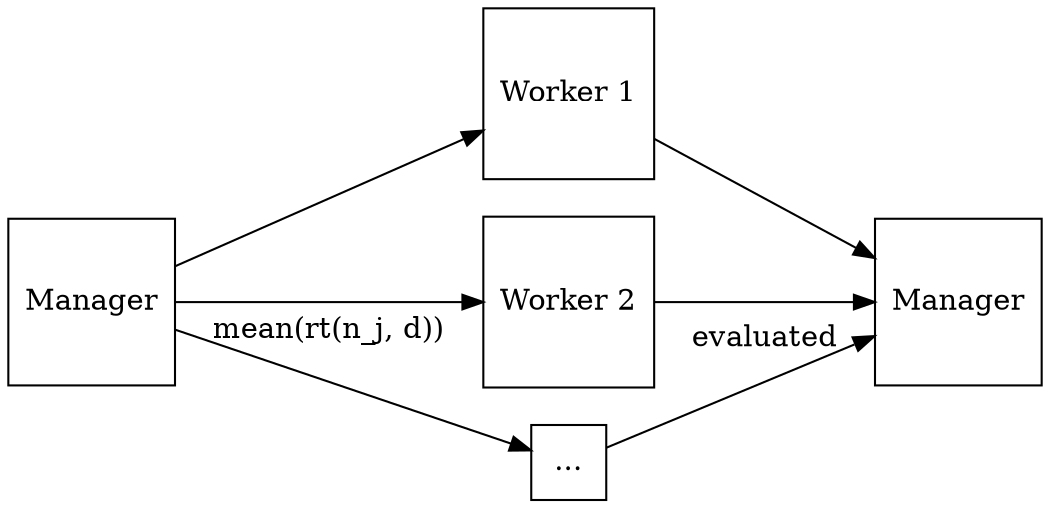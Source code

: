 digraph {
    rankdir=LR;
    //size="8,5"
    node [shape = square]; 1, 2, 3;
    //node [shape = none];

    0 [label="Manager"];
    1 [label="Worker 1"];
    2 [label="Worker 2"];
    3 [label="..."];
    4 [label="Manager"];

    0 -> 1;
    0 -> 2;
    0 -> 3 [label="mean(rt(n_j, d))"];
    1 -> 4;
    2 -> 4;
    3 -> 4 [label="evaluated"];
}
